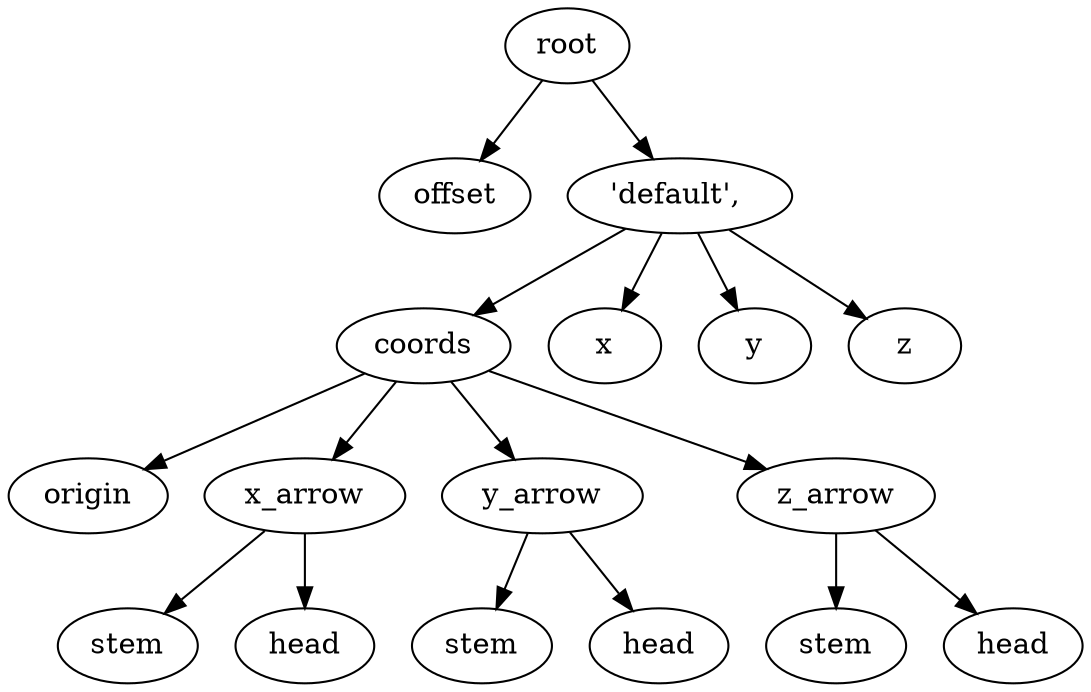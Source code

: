 digraph offset {
    root_987 [label="root"];
    offset_988 [label="offset"];
    989 [label="'default',\ "];
    coords_990 [label="coords"];
    origin_991 [label="origin"];
    x_arrow_992 [label="x_arrow"];
    stem_993 [label="stem"];
    head_994 [label="head"];
    y_arrow_995 [label="y_arrow"];
    stem_996 [label="stem"];
    head_997 [label="head"];
    z_arrow_998 [label="z_arrow"];
    stem_999 [label="stem"];
    head_1000 [label="head"];
    x_1001 [label="x"];
    y_1002 [label="y"];
    z_1003 [label="z"];
    root_987 -> offset_988;
    root_987 -> 989;
    989 -> coords_990;
    coords_990 -> origin_991;
    coords_990 -> x_arrow_992;
    x_arrow_992 -> stem_993;
    x_arrow_992 -> head_994;
    coords_990 -> y_arrow_995;
    y_arrow_995 -> stem_996;
    y_arrow_995 -> head_997;
    coords_990 -> z_arrow_998;
    z_arrow_998 -> stem_999;
    z_arrow_998 -> head_1000;
    989 -> x_1001;
    989 -> y_1002;
    989 -> z_1003;
}
